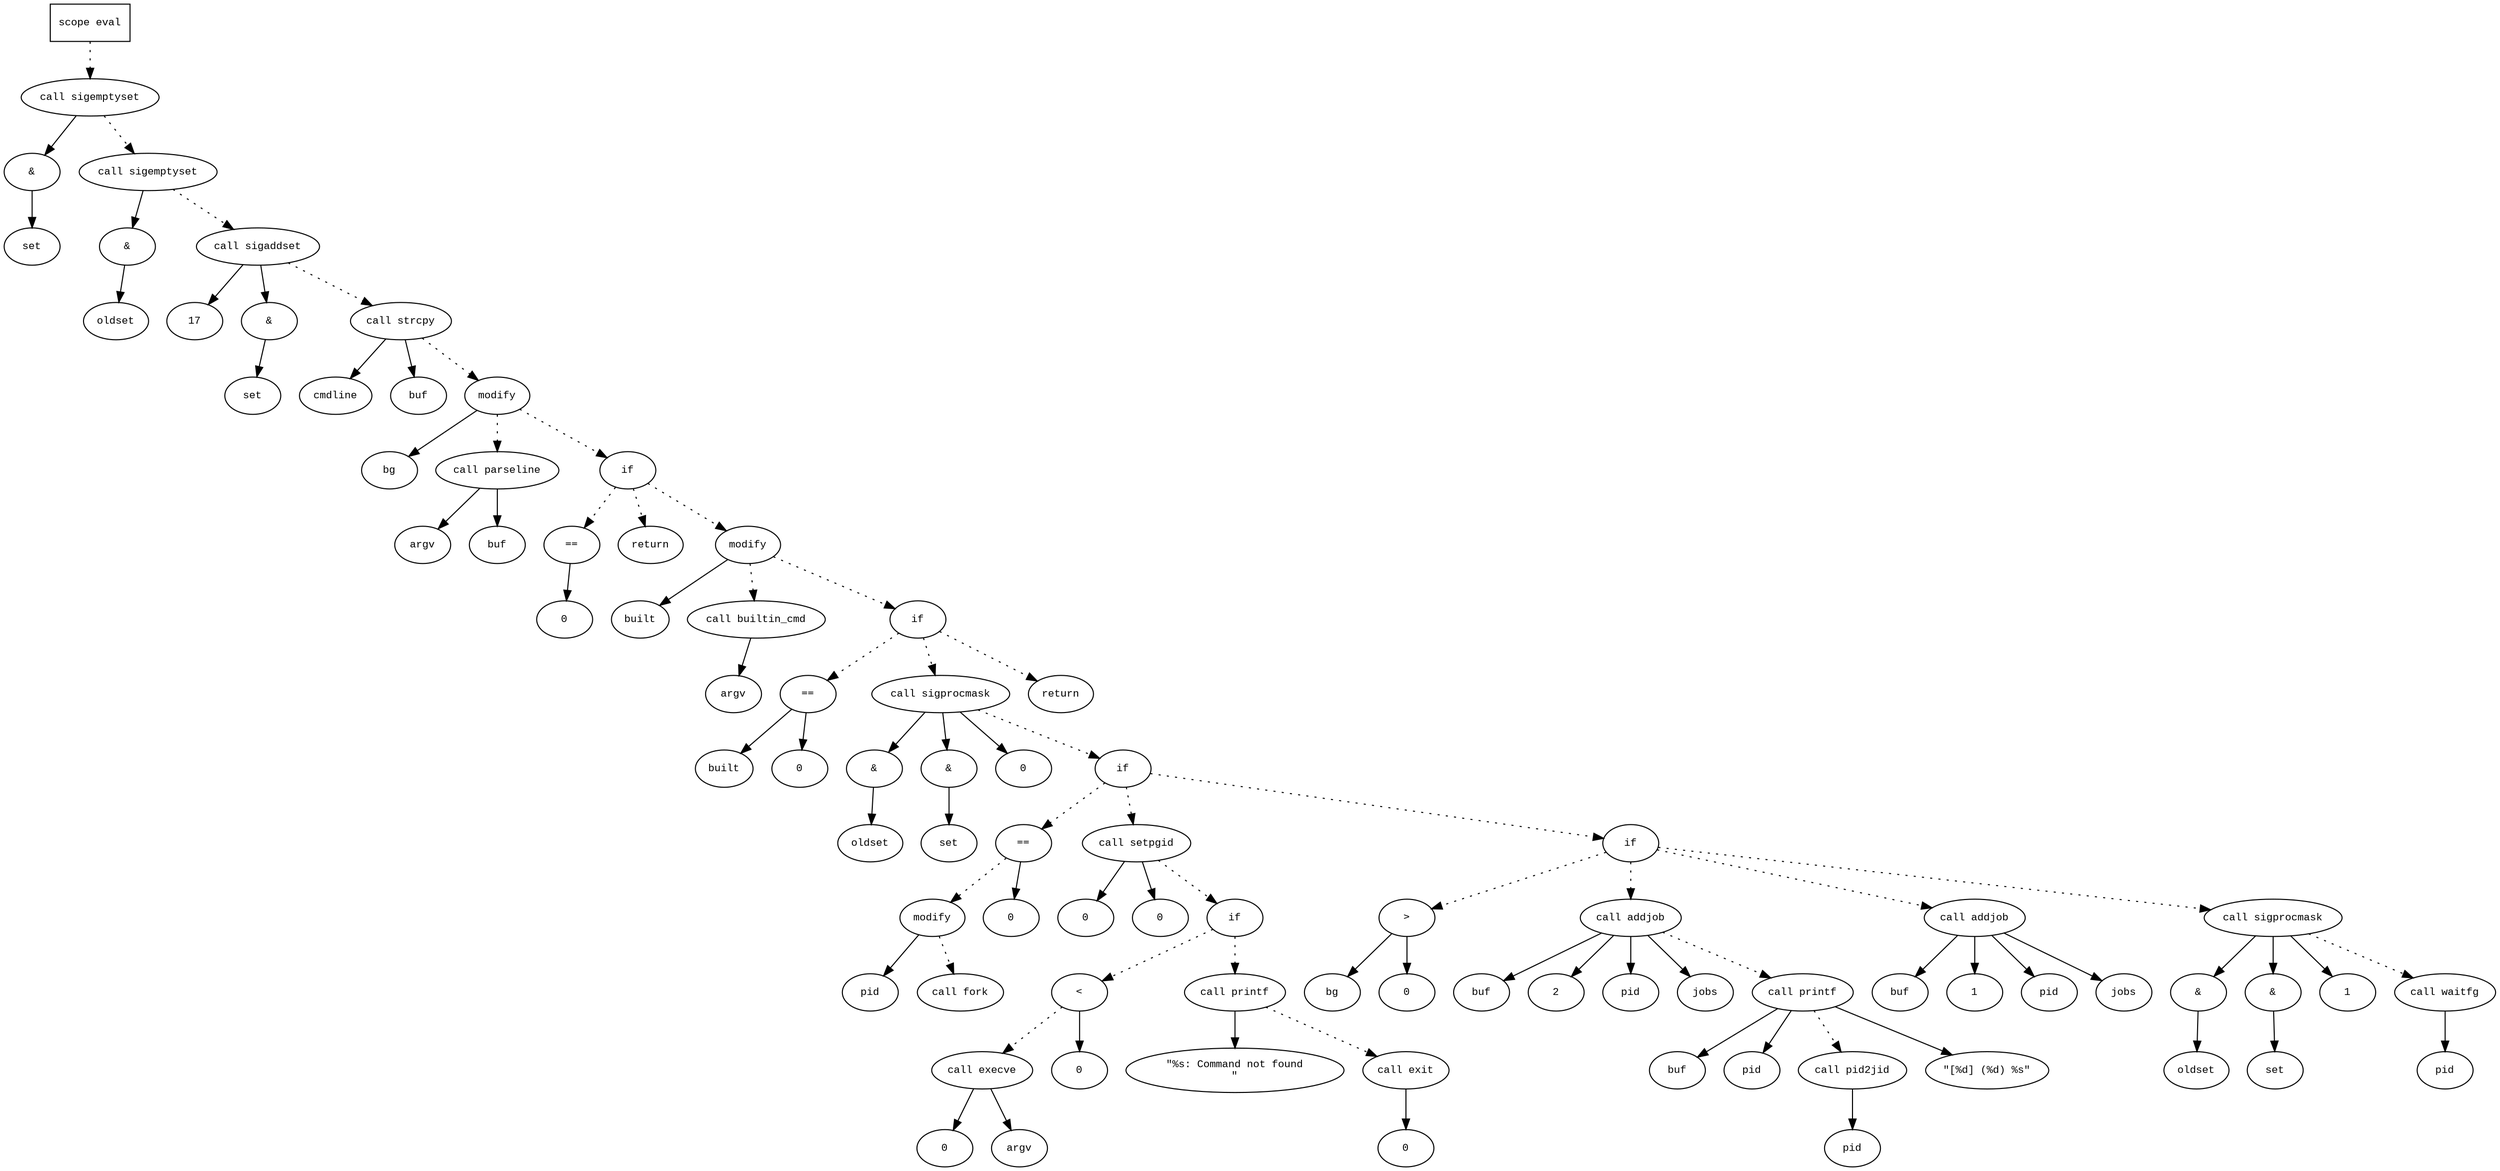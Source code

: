 digraph AST {
  graph [fontname="Times New Roman",fontsize=10];
  node  [fontname="Courier New",fontsize=10];
  edge  [fontname="Times New Roman",fontsize=10];

  node1 [label="scope eval",shape=box];
  node2 [label="call sigemptyset",shape=ellipse];
  node3 [label="&",shape=ellipse];
  node2 -> node3;
  node4 [label="set",shape=ellipse];
  node3 -> node4;
  node1 -> node2 [style=dotted];
  node5 [label="call sigemptyset",shape=ellipse];
  node6 [label="&",shape=ellipse];
  node5 -> node6;
  node7 [label="oldset",shape=ellipse];
  node6 -> node7;
  node2 -> node5 [style=dotted];
  node8 [label="call sigaddset",shape=ellipse];
  node9 [label="17",shape=ellipse];
  node8 -> node9;
  node10 [label="&",shape=ellipse];
  node8 -> node10;
  node11 [label="set",shape=ellipse];
  node10 -> node11;
  node5 -> node8 [style=dotted];
  node12 [label="call strcpy",shape=ellipse];
  node13 [label="cmdline",shape=ellipse];
  node12 -> node13;
  node14 [label="buf",shape=ellipse];
  node12 -> node14;
  node8 -> node12 [style=dotted];
  node15 [label="modify",shape=ellipse];
  node16 [label="bg",shape=ellipse];
  node15 -> node16;
  node17 [label="call parseline",shape=ellipse];
  node18 [label="argv",shape=ellipse];
  node17 -> node18;
  node19 [label="buf",shape=ellipse];
  node17 -> node19;
  node15 -> node17 [style=dotted];
  node12 -> node15 [style=dotted];
  node20 [label="if",shape=ellipse];
  node15 -> node20 [style=dotted];
  node21 [label="==",shape=ellipse];
  node22 [label="0",shape=ellipse];
  node21 -> node22;
  node20 -> node21 [style=dotted];
  node23 [label="return",shape=ellipse];
  node20 -> node23 [style=dotted];
  node24 [label="modify",shape=ellipse];
  node25 [label="built",shape=ellipse];
  node24 -> node25;
  node26 [label="call builtin_cmd",shape=ellipse];
  node27 [label="argv",shape=ellipse];
  node26 -> node27;
  node24 -> node26 [style=dotted];
  node20 -> node24 [style=dotted];
  node28 [label="if",shape=ellipse];
  node24 -> node28 [style=dotted];
  node29 [label="==",shape=ellipse];
  node30 [label="built",shape=ellipse];
  node29 -> node30;
  node31 [label="0",shape=ellipse];
  node29 -> node31;
  node28 -> node29 [style=dotted];
  node32 [label="call sigprocmask",shape=ellipse];
  node33 [label="&",shape=ellipse];
  node32 -> node33;
  node34 [label="oldset",shape=ellipse];
  node33 -> node34;
  node35 [label="&",shape=ellipse];
  node32 -> node35;
  node36 [label="set",shape=ellipse];
  node35 -> node36;
  node37 [label="0",shape=ellipse];
  node32 -> node37;
  node28 -> node32 [style=dotted];
  node38 [label="if",shape=ellipse];
  node32 -> node38 [style=dotted];
  node39 [label="==",shape=ellipse];
  node40 [label="modify",shape=ellipse];
  node41 [label="pid",shape=ellipse];
  node40 -> node41;
  node42 [label="call fork",shape=ellipse];
  node40 -> node42 [style=dotted];
  node39 -> node40 [style=dotted];
  node43 [label="0",shape=ellipse];
  node39 -> node43;
  node38 -> node39 [style=dotted];
  node44 [label="call setpgid",shape=ellipse];
  node45 [label="0",shape=ellipse];
  node44 -> node45;
  node46 [label="0",shape=ellipse];
  node44 -> node46;
  node38 -> node44 [style=dotted];
  node47 [label="if",shape=ellipse];
  node44 -> node47 [style=dotted];
  node48 [label="<",shape=ellipse];
  node49 [label="call execve",shape=ellipse];
  node50 [label="0",shape=ellipse];
  node49 -> node50;
  node51 [label="argv",shape=ellipse];
  node49 -> node51;
  node48 -> node49 [style=dotted];
  node52 [label="0",shape=ellipse];
  node48 -> node52;
  node47 -> node48 [style=dotted];
  node53 [label="call printf",shape=ellipse];
  node54 [label="\"%s: Command not found
\"",shape=ellipse];
  node53 -> node54;
  node47 -> node53 [style=dotted];
  node55 [label="call exit",shape=ellipse];
  node56 [label="0",shape=ellipse];
  node55 -> node56;
  node53 -> node55 [style=dotted];
  node57 [label="if",shape=ellipse];
  node38 -> node57 [style=dotted];
  node58 [label=">",shape=ellipse];
  node59 [label="bg",shape=ellipse];
  node58 -> node59;
  node60 [label="0",shape=ellipse];
  node58 -> node60;
  node57 -> node58 [style=dotted];
  node61 [label="call addjob",shape=ellipse];
  node62 [label="buf",shape=ellipse];
  node61 -> node62;
  node63 [label="2",shape=ellipse];
  node61 -> node63;
  node64 [label="pid",shape=ellipse];
  node61 -> node64;
  node65 [label="jobs",shape=ellipse];
  node61 -> node65;
  node57 -> node61 [style=dotted];
  node66 [label="call printf",shape=ellipse];
  node67 [label="buf",shape=ellipse];
  node66 -> node67;
  node68 [label="pid",shape=ellipse];
  node66 -> node68;
  node69 [label="call pid2jid",shape=ellipse];
  node70 [label="pid",shape=ellipse];
  node69 -> node70;
  node66 -> node69 [style=dotted];
  node71 [label="\"[%d] (%d) %s\"",shape=ellipse];
  node66 -> node71;
  node61 -> node66 [style=dotted];
  node72 [label="call addjob",shape=ellipse];
  node73 [label="buf",shape=ellipse];
  node72 -> node73;
  node74 [label="1",shape=ellipse];
  node72 -> node74;
  node75 [label="pid",shape=ellipse];
  node72 -> node75;
  node76 [label="jobs",shape=ellipse];
  node72 -> node76;
  node57 -> node72 [style=dotted];
  node77 [label="call sigprocmask",shape=ellipse];
  node78 [label="&",shape=ellipse];
  node77 -> node78;
  node79 [label="oldset",shape=ellipse];
  node78 -> node79;
  node80 [label="&",shape=ellipse];
  node77 -> node80;
  node81 [label="set",shape=ellipse];
  node80 -> node81;
  node82 [label="1",shape=ellipse];
  node77 -> node82;
  node57 -> node77 [style=dotted];
  node83 [label="call waitfg",shape=ellipse];
  node84 [label="pid",shape=ellipse];
  node83 -> node84;
  node77 -> node83 [style=dotted];
  node85 [label="return",shape=ellipse];
  node28 -> node85 [style=dotted];
} 